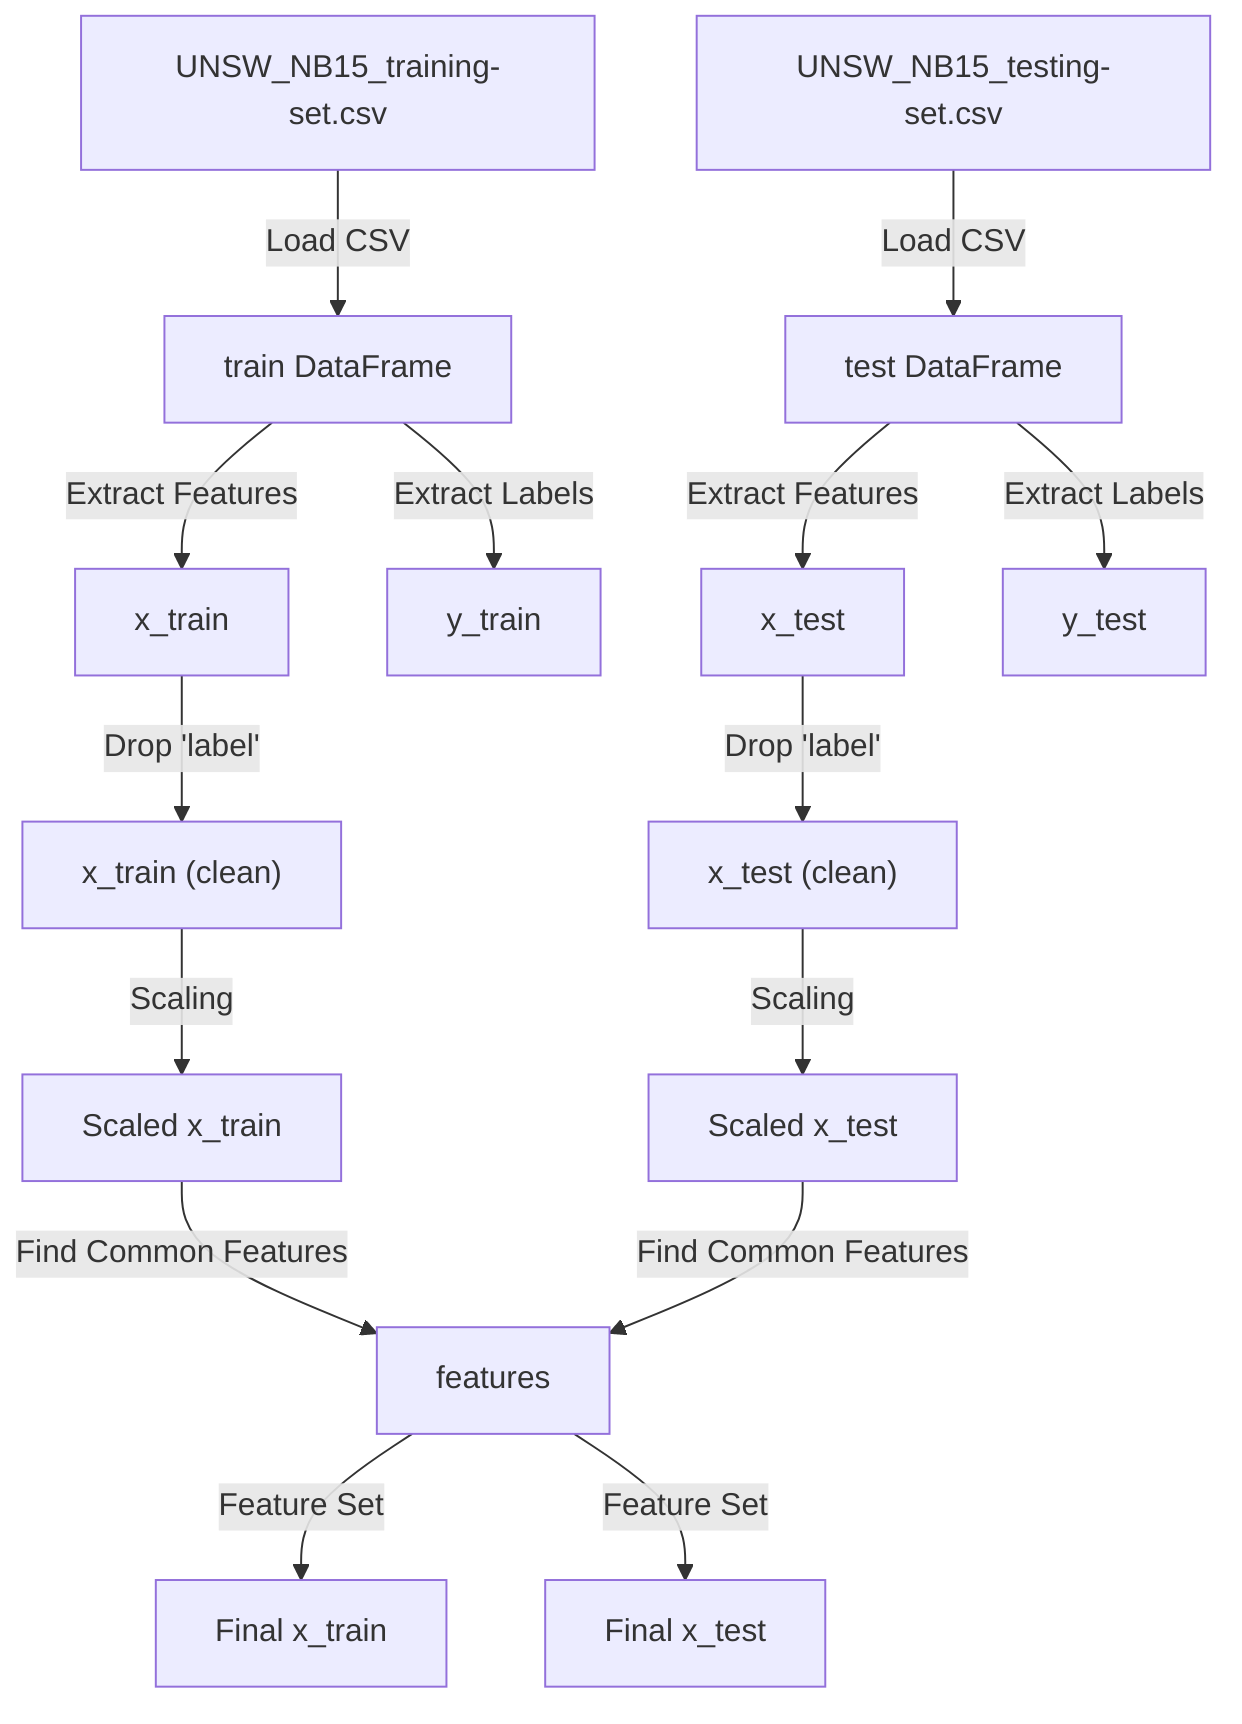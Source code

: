 %% Data Handling Workflow for Jupyter Notebook 7824171
flowchart TD
    %% Data Sources
    A1["UNSW_NB15_training-set.csv"] -->|Load CSV| B1["train DataFrame"]
    A2["UNSW_NB15_testing-set.csv"] -->|Load CSV| B2["test DataFrame"]
    %% DataFrames Creation
    B1 -->|Extract Features| C1["x_train"]
    B1 -->|Extract Labels| C2["y_train"]
    B2 -->|Extract Features| C3["x_test"]
    B2 -->|Extract Labels| C4["y_test"]
    %% Data Preprocessing
    C1 -->|Drop 'label'| D1["x_train (clean)"]
    C3 -->|Drop 'label'| D2["x_test (clean)"]
    D1 -->|Scaling| E1["Scaled x_train"]
    D2 -->|Scaling| E2["Scaled x_test"]
    %% Common Features
    E1 & E2 -->|Find Common Features| F1["features"]
    F1 -->|Feature Set| G1["Final x_train"]
    F1 -->|Feature Set| G2["Final x_test"]